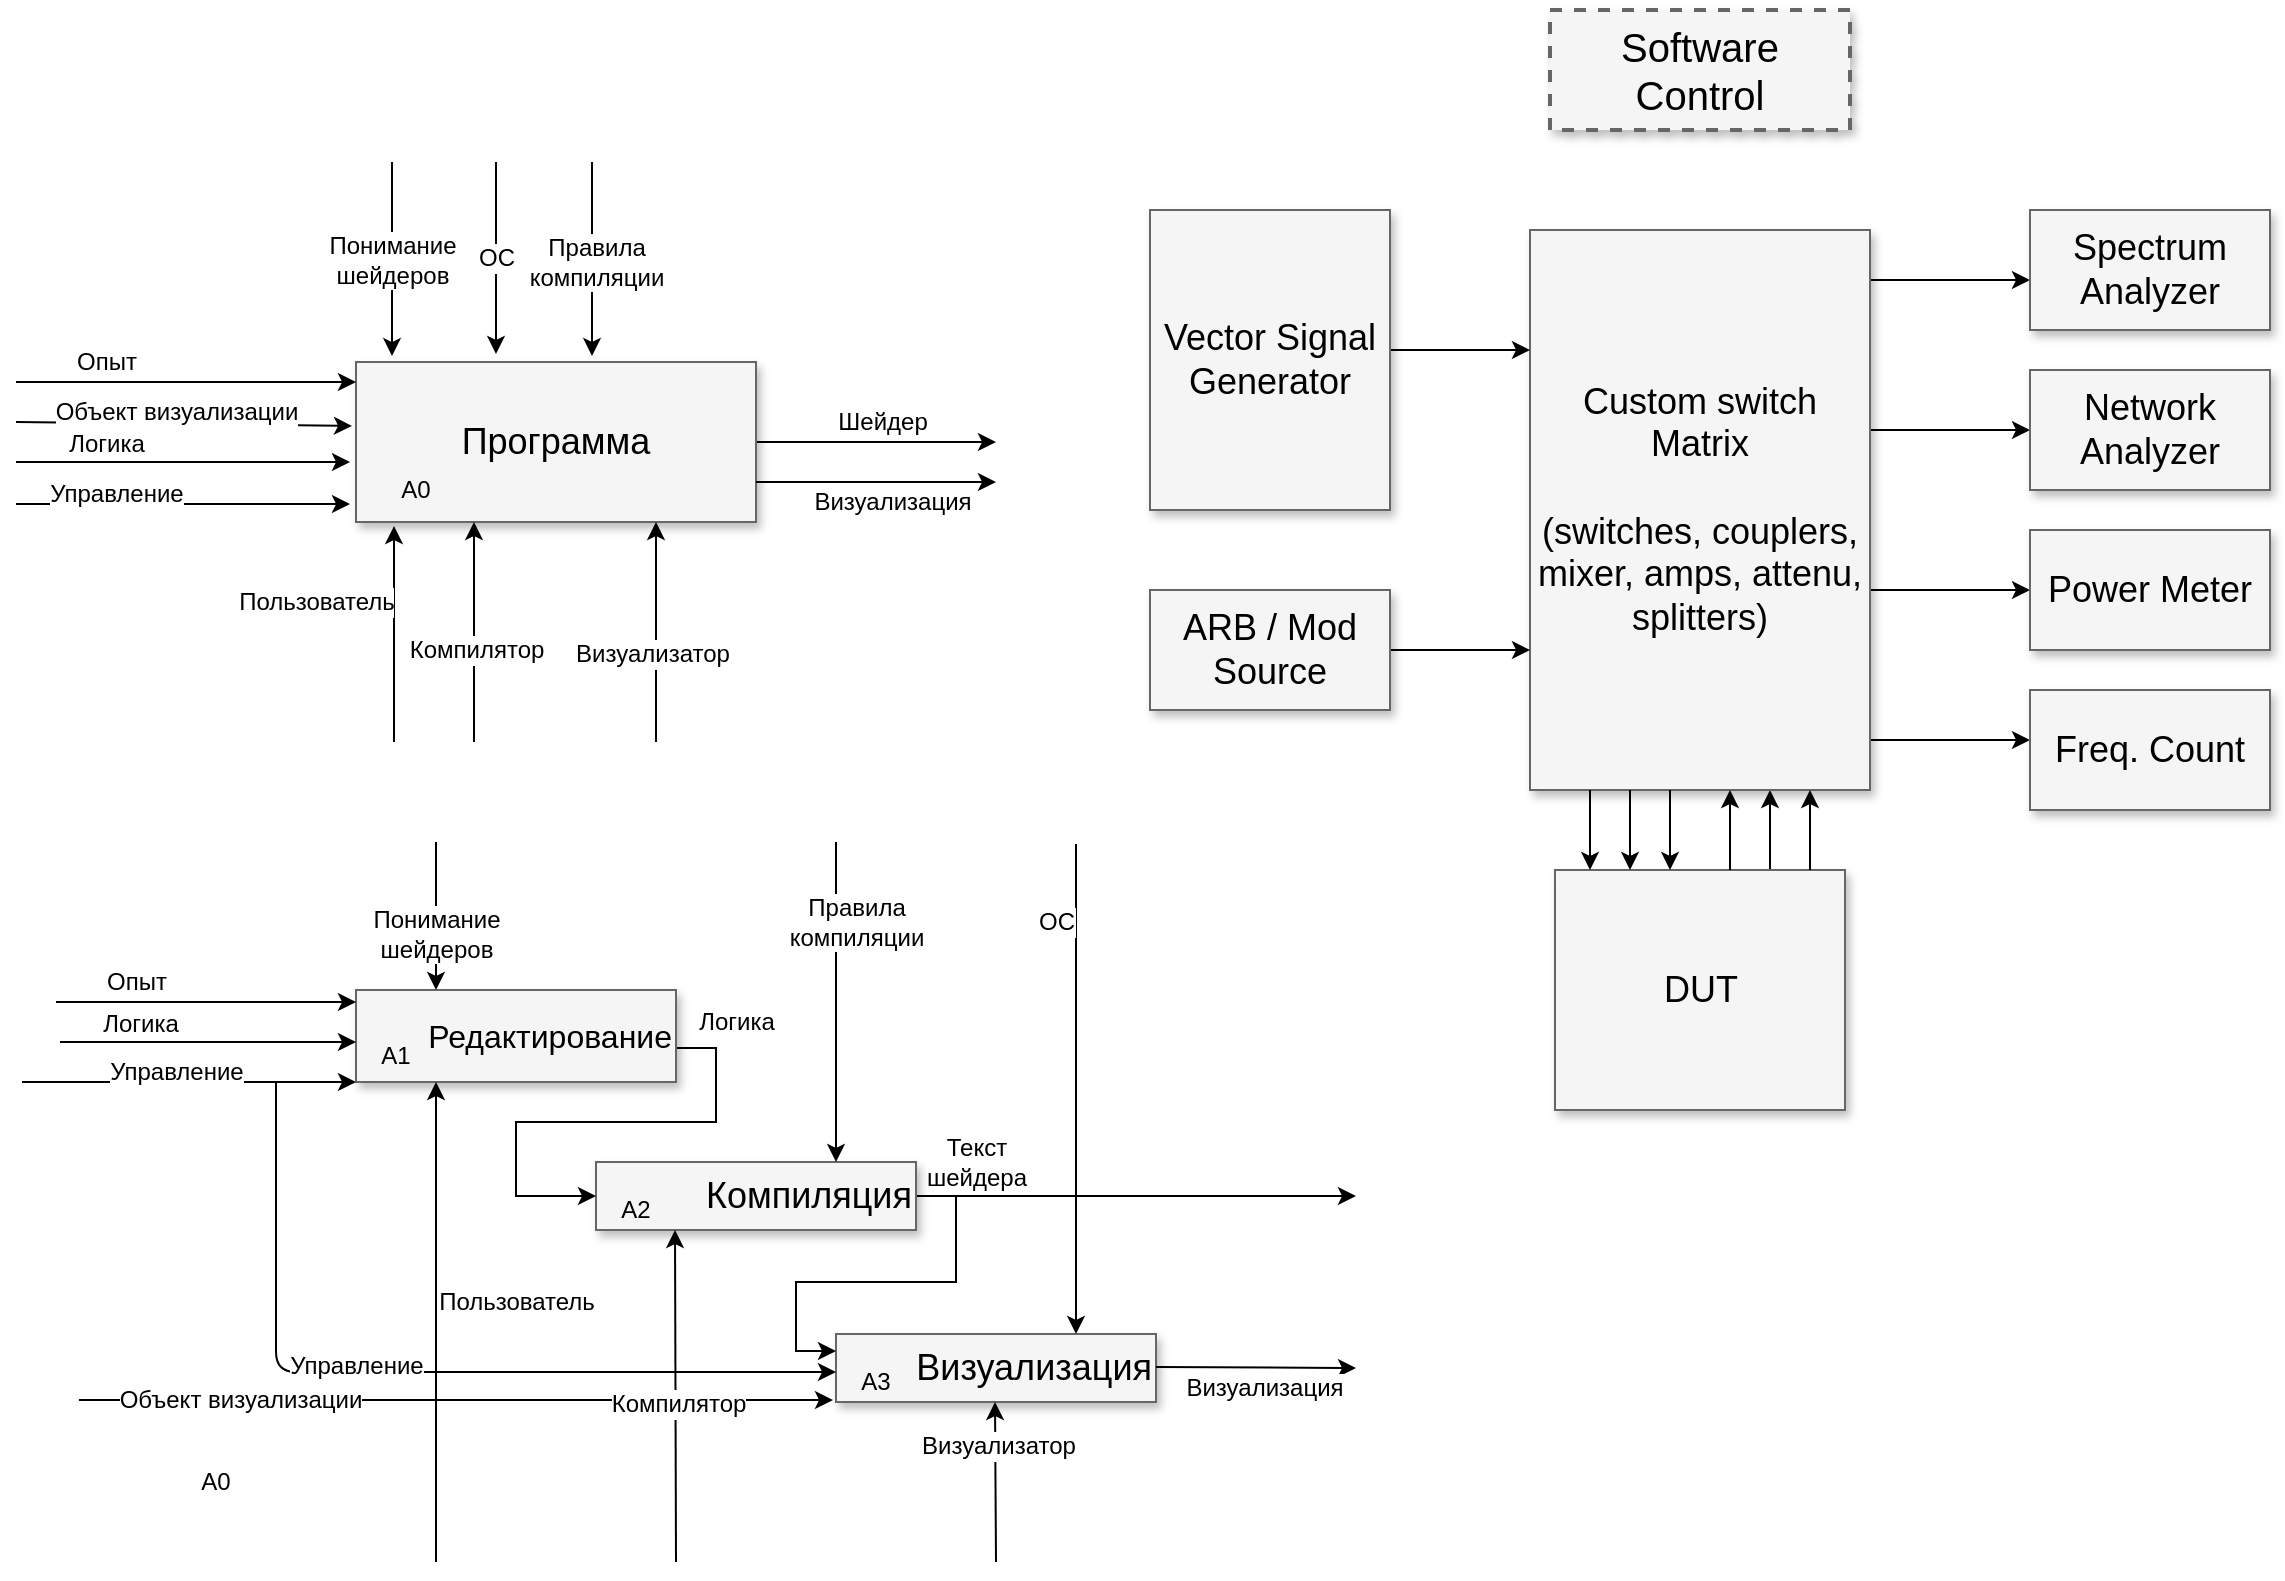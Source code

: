 <mxfile version="10.6.9" type="device"><diagram name="Page-1" id="90a13364-a465-7bf4-72fc-28e22215d7a0"><mxGraphModel dx="962" dy="606" grid="1" gridSize="10" guides="1" tooltips="1" connect="1" arrows="1" fold="1" page="1" pageScale="1.5" pageWidth="1169" pageHeight="826" background="#ffffff" math="0" shadow="0"><root><mxCell id="0" style=";html=1;"/><mxCell id="1" style=";html=1;" parent="0"/><mxCell id="3a17f1ce550125da-1" value="Software Control" style="whiteSpace=wrap;html=1;shadow=1;fontSize=20;fillColor=#f5f5f5;strokeColor=#666666;strokeWidth=2;dashed=1;" parent="1" vertex="1"><mxGeometry x="797" y="344" width="150" height="60" as="geometry"/></mxCell><mxCell id="3a17f1ce550125da-13" style="edgeStyle=elbowEdgeStyle;rounded=0;html=1;startArrow=none;startFill=0;jettySize=auto;orthogonalLoop=1;fontSize=18;elbow=vertical;" parent="1" source="3a17f1ce550125da-2" target="3a17f1ce550125da-4" edge="1"><mxGeometry relative="1" as="geometry"/></mxCell><mxCell id="3a17f1ce550125da-14" style="edgeStyle=elbowEdgeStyle;rounded=0;html=1;startArrow=none;startFill=0;jettySize=auto;orthogonalLoop=1;fontSize=18;elbow=vertical;" parent="1" source="3a17f1ce550125da-2" target="3a17f1ce550125da-5" edge="1"><mxGeometry relative="1" as="geometry"/></mxCell><mxCell id="3a17f1ce550125da-15" style="edgeStyle=elbowEdgeStyle;rounded=0;html=1;startArrow=none;startFill=0;jettySize=auto;orthogonalLoop=1;fontSize=18;elbow=vertical;" parent="1" source="3a17f1ce550125da-2" target="3a17f1ce550125da-6" edge="1"><mxGeometry relative="1" as="geometry"/></mxCell><mxCell id="3a17f1ce550125da-16" style="edgeStyle=elbowEdgeStyle;rounded=0;html=1;startArrow=none;startFill=0;jettySize=auto;orthogonalLoop=1;fontSize=18;elbow=vertical;" parent="1" source="3a17f1ce550125da-2" target="3a17f1ce550125da-7" edge="1"><mxGeometry relative="1" as="geometry"/></mxCell><mxCell id="3a17f1ce550125da-17" style="edgeStyle=elbowEdgeStyle;rounded=0;html=1;startArrow=none;startFill=0;jettySize=auto;orthogonalLoop=1;fontSize=18;" parent="1" source="3a17f1ce550125da-10" target="3a17f1ce550125da-2" edge="1"><mxGeometry relative="1" as="geometry"><Array as="points"><mxPoint x="907" y="754"/></Array></mxGeometry></mxCell><mxCell id="3a17f1ce550125da-2" value="Custom switch Matrix&lt;div&gt;&lt;br&gt;&lt;/div&gt;&lt;div&gt;(switches, couplers, mixer, amps, attenu, splitters)&lt;/div&gt;" style="whiteSpace=wrap;html=1;shadow=1;fontSize=18;fillColor=#f5f5f5;strokeColor=#666666;" parent="1" vertex="1"><mxGeometry x="787" y="454" width="170" height="280" as="geometry"/></mxCell><mxCell id="3a17f1ce550125da-4" value="Spectrum Analyzer" style="whiteSpace=wrap;html=1;shadow=1;fontSize=18;fillColor=#f5f5f5;strokeColor=#666666;" parent="1" vertex="1"><mxGeometry x="1037" y="444" width="120" height="60" as="geometry"/></mxCell><mxCell id="3a17f1ce550125da-5" value="Network Analyzer" style="whiteSpace=wrap;html=1;shadow=1;fontSize=18;fillColor=#f5f5f5;strokeColor=#666666;" parent="1" vertex="1"><mxGeometry x="1037" y="524" width="120" height="60" as="geometry"/></mxCell><mxCell id="3a17f1ce550125da-6" value="Power Meter" style="whiteSpace=wrap;html=1;shadow=1;fontSize=18;fillColor=#f5f5f5;strokeColor=#666666;" parent="1" vertex="1"><mxGeometry x="1037" y="604" width="120" height="60" as="geometry"/></mxCell><mxCell id="3a17f1ce550125da-7" value="Freq. Count" style="whiteSpace=wrap;html=1;shadow=1;fontSize=18;fillColor=#f5f5f5;strokeColor=#666666;" parent="1" vertex="1"><mxGeometry x="1037" y="684" width="120" height="60" as="geometry"/></mxCell><mxCell id="3a17f1ce550125da-20" style="edgeStyle=elbowEdgeStyle;rounded=0;html=1;startArrow=none;startFill=0;jettySize=auto;orthogonalLoop=1;fontSize=18;elbow=vertical;" parent="1" source="3a17f1ce550125da-8" target="3a17f1ce550125da-2" edge="1"><mxGeometry relative="1" as="geometry"><Array as="points"><mxPoint x="757" y="514"/></Array></mxGeometry></mxCell><mxCell id="3a17f1ce550125da-8" value="Vector Signal Generator" style="whiteSpace=wrap;html=1;shadow=1;fontSize=18;fillColor=#f5f5f5;strokeColor=#666666;" parent="1" vertex="1"><mxGeometry x="597" y="444" width="120" height="150" as="geometry"/></mxCell><mxCell id="3a17f1ce550125da-21" style="edgeStyle=elbowEdgeStyle;rounded=0;html=1;startArrow=none;startFill=0;jettySize=auto;orthogonalLoop=1;fontSize=18;elbow=vertical;" parent="1" source="3a17f1ce550125da-9" target="3a17f1ce550125da-2" edge="1"><mxGeometry relative="1" as="geometry"/></mxCell><mxCell id="3a17f1ce550125da-9" value="ARB / Mod Source" style="whiteSpace=wrap;html=1;shadow=1;fontSize=18;fillColor=#f5f5f5;strokeColor=#666666;" parent="1" vertex="1"><mxGeometry x="597" y="634" width="120" height="60" as="geometry"/></mxCell><mxCell id="3a17f1ce550125da-10" value="DUT" style="whiteSpace=wrap;html=1;shadow=1;fontSize=18;fillColor=#f5f5f5;strokeColor=#666666;" parent="1" vertex="1"><mxGeometry x="799.5" y="774" width="145" height="120" as="geometry"/></mxCell><mxCell id="3a17f1ce550125da-11" value="&lt;div style=&quot;text-align: right&quot;&gt;&lt;span&gt;Визуализация&lt;/span&gt;&lt;/div&gt;" style="whiteSpace=wrap;html=1;shadow=1;fontSize=18;fillColor=#f5f5f5;strokeColor=#666666;align=right;" parent="1" vertex="1"><mxGeometry x="440" y="1006" width="160" height="34" as="geometry"/></mxCell><mxCell id="3a17f1ce550125da-22" style="edgeStyle=elbowEdgeStyle;rounded=0;html=1;startArrow=none;startFill=0;jettySize=auto;orthogonalLoop=1;fontSize=18;" parent="1" source="3a17f1ce550125da-10" target="3a17f1ce550125da-2" edge="1"><mxGeometry relative="1" as="geometry"><mxPoint x="937" y="784" as="sourcePoint"/><mxPoint x="937" y="744" as="targetPoint"/><Array as="points"><mxPoint x="927" y="754"/><mxPoint x="907" y="754"/></Array></mxGeometry></mxCell><mxCell id="3a17f1ce550125da-23" style="edgeStyle=elbowEdgeStyle;rounded=0;html=1;startArrow=none;startFill=0;jettySize=auto;orthogonalLoop=1;fontSize=18;" parent="1" edge="1"><mxGeometry relative="1" as="geometry"><mxPoint x="887" y="774" as="sourcePoint"/><mxPoint x="887" y="734" as="targetPoint"/><Array as="points"><mxPoint x="887" y="754"/><mxPoint x="887" y="754"/></Array></mxGeometry></mxCell><mxCell id="3a17f1ce550125da-24" style="edgeStyle=elbowEdgeStyle;rounded=0;html=1;startArrow=none;startFill=0;jettySize=auto;orthogonalLoop=1;fontSize=18;" parent="1" edge="1"><mxGeometry relative="1" as="geometry"><mxPoint x="857" y="734" as="sourcePoint"/><mxPoint x="857" y="774" as="targetPoint"/><Array as="points"><mxPoint x="857" y="754"/><mxPoint x="887" y="764"/></Array></mxGeometry></mxCell><mxCell id="3a17f1ce550125da-25" style="edgeStyle=elbowEdgeStyle;rounded=0;html=1;startArrow=none;startFill=0;jettySize=auto;orthogonalLoop=1;fontSize=18;" parent="1" edge="1"><mxGeometry relative="1" as="geometry"><mxPoint x="837" y="734" as="sourcePoint"/><mxPoint x="837" y="774" as="targetPoint"/><Array as="points"><mxPoint x="837" y="754"/><mxPoint x="867" y="764"/></Array></mxGeometry></mxCell><mxCell id="3a17f1ce550125da-26" style="edgeStyle=elbowEdgeStyle;rounded=0;html=1;startArrow=none;startFill=0;jettySize=auto;orthogonalLoop=1;fontSize=18;" parent="1" edge="1"><mxGeometry relative="1" as="geometry"><mxPoint x="817" y="734" as="sourcePoint"/><mxPoint x="817" y="774" as="targetPoint"/><Array as="points"><mxPoint x="817" y="754"/><mxPoint x="847" y="764"/></Array></mxGeometry></mxCell><mxCell id="W2AYkcxnmY_7rJeoMywn-18" style="edgeStyle=orthogonalEdgeStyle;rounded=0;orthogonalLoop=1;jettySize=auto;html=1;exitX=1;exitY=0.5;exitDx=0;exitDy=0;" edge="1" parent="1" source="W2AYkcxnmY_7rJeoMywn-12"><mxGeometry relative="1" as="geometry"><mxPoint x="520" y="560" as="targetPoint"/></mxGeometry></mxCell><mxCell id="W2AYkcxnmY_7rJeoMywn-19" value="Шейдер&lt;br&gt;" style="text;html=1;resizable=0;points=[];align=center;verticalAlign=middle;labelBackgroundColor=#ffffff;" vertex="1" connectable="0" parent="W2AYkcxnmY_7rJeoMywn-18"><mxGeometry x="-0.271" y="2" relative="1" as="geometry"><mxPoint x="19" y="-8" as="offset"/></mxGeometry></mxCell><mxCell id="W2AYkcxnmY_7rJeoMywn-12" value="Программа" style="whiteSpace=wrap;html=1;shadow=1;fontSize=18;fillColor=#f5f5f5;strokeColor=#666666;" vertex="1" parent="1"><mxGeometry x="200" y="520" width="200" height="80" as="geometry"/></mxCell><mxCell id="W2AYkcxnmY_7rJeoMywn-14" value="" style="endArrow=classic;html=1;entryX=0;entryY=0.25;entryDx=0;entryDy=0;" edge="1" parent="1"><mxGeometry width="50" height="50" relative="1" as="geometry"><mxPoint x="30" y="530" as="sourcePoint"/><mxPoint x="200" y="530" as="targetPoint"/></mxGeometry></mxCell><mxCell id="W2AYkcxnmY_7rJeoMywn-16" value="Опыт" style="text;html=1;resizable=0;points=[];align=center;verticalAlign=middle;labelBackgroundColor=#ffffff;" vertex="1" connectable="0" parent="W2AYkcxnmY_7rJeoMywn-14"><mxGeometry x="-0.493" y="-1" relative="1" as="geometry"><mxPoint x="2" y="-11" as="offset"/></mxGeometry></mxCell><mxCell id="W2AYkcxnmY_7rJeoMywn-20" value="" style="endArrow=classic;html=1;entryX=0.095;entryY=1.025;entryDx=0;entryDy=0;entryPerimeter=0;" edge="1" parent="1" target="W2AYkcxnmY_7rJeoMywn-12"><mxGeometry width="50" height="50" relative="1" as="geometry"><mxPoint x="219" y="710" as="sourcePoint"/><mxPoint x="300" y="740" as="targetPoint"/></mxGeometry></mxCell><mxCell id="W2AYkcxnmY_7rJeoMywn-21" value="Пользователь" style="text;html=1;resizable=0;points=[];align=center;verticalAlign=middle;labelBackgroundColor=#ffffff;" vertex="1" connectable="0" parent="W2AYkcxnmY_7rJeoMywn-20"><mxGeometry x="-0.383" y="1" relative="1" as="geometry"><mxPoint x="-38" y="-37" as="offset"/></mxGeometry></mxCell><mxCell id="W2AYkcxnmY_7rJeoMywn-22" value="" style="endArrow=classic;html=1;entryX=0.09;entryY=-0.037;entryDx=0;entryDy=0;entryPerimeter=0;" edge="1" parent="1" target="W2AYkcxnmY_7rJeoMywn-12"><mxGeometry width="50" height="50" relative="1" as="geometry"><mxPoint x="218" y="420" as="sourcePoint"/><mxPoint x="290" y="390" as="targetPoint"/></mxGeometry></mxCell><mxCell id="W2AYkcxnmY_7rJeoMywn-23" value="Понимание&lt;br&gt;шейдеров&lt;br&gt;" style="text;html=1;resizable=0;points=[];align=center;verticalAlign=middle;labelBackgroundColor=#ffffff;" vertex="1" connectable="0" parent="W2AYkcxnmY_7rJeoMywn-22"><mxGeometry x="0.289" y="-1" relative="1" as="geometry"><mxPoint x="1" y="-14" as="offset"/></mxGeometry></mxCell><mxCell id="W2AYkcxnmY_7rJeoMywn-24" value="" style="endArrow=classic;html=1;" edge="1" parent="1"><mxGeometry width="50" height="50" relative="1" as="geometry"><mxPoint x="30" y="570" as="sourcePoint"/><mxPoint x="197" y="570" as="targetPoint"/></mxGeometry></mxCell><mxCell id="W2AYkcxnmY_7rJeoMywn-25" value="Логика&lt;br&gt;" style="text;html=1;resizable=0;points=[];align=center;verticalAlign=middle;labelBackgroundColor=#ffffff;" vertex="1" connectable="0" parent="W2AYkcxnmY_7rJeoMywn-24"><mxGeometry x="-0.514" relative="1" as="geometry"><mxPoint x="4" y="-9.5" as="offset"/></mxGeometry></mxCell><mxCell id="W2AYkcxnmY_7rJeoMywn-26" value="" style="endArrow=classic;html=1;" edge="1" parent="1"><mxGeometry width="50" height="50" relative="1" as="geometry"><mxPoint x="270" y="420" as="sourcePoint"/><mxPoint x="270" y="516" as="targetPoint"/></mxGeometry></mxCell><mxCell id="W2AYkcxnmY_7rJeoMywn-27" value="ОС&lt;br&gt;" style="text;html=1;resizable=0;points=[];align=center;verticalAlign=middle;labelBackgroundColor=#ffffff;" vertex="1" connectable="0" parent="W2AYkcxnmY_7rJeoMywn-26"><mxGeometry x="0.244" relative="1" as="geometry"><mxPoint y="-12" as="offset"/></mxGeometry></mxCell><mxCell id="W2AYkcxnmY_7rJeoMywn-43" style="edgeStyle=orthogonalEdgeStyle;rounded=0;orthogonalLoop=1;jettySize=auto;html=1;exitX=1;exitY=0.5;exitDx=0;exitDy=0;entryX=0;entryY=0.25;entryDx=0;entryDy=0;" edge="1" parent="1" source="W2AYkcxnmY_7rJeoMywn-29" target="3a17f1ce550125da-11"><mxGeometry relative="1" as="geometry"/></mxCell><mxCell id="W2AYkcxnmY_7rJeoMywn-50" value="Текст&lt;br&gt;шейдера&lt;br&gt;" style="text;html=1;resizable=0;points=[];align=center;verticalAlign=middle;labelBackgroundColor=#ffffff;" vertex="1" connectable="0" parent="W2AYkcxnmY_7rJeoMywn-43"><mxGeometry x="-0.798" y="-8" relative="1" as="geometry"><mxPoint x="18" y="-17" as="offset"/></mxGeometry></mxCell><mxCell id="W2AYkcxnmY_7rJeoMywn-53" style="edgeStyle=orthogonalEdgeStyle;rounded=0;orthogonalLoop=1;jettySize=auto;html=1;exitX=1;exitY=0.5;exitDx=0;exitDy=0;" edge="1" parent="1" source="W2AYkcxnmY_7rJeoMywn-29"><mxGeometry relative="1" as="geometry"><mxPoint x="700" y="937" as="targetPoint"/></mxGeometry></mxCell><mxCell id="W2AYkcxnmY_7rJeoMywn-29" value="Компиляция" style="whiteSpace=wrap;html=1;shadow=1;fontSize=18;fillColor=#f5f5f5;strokeColor=#666666;align=right;" vertex="1" parent="1"><mxGeometry x="320" y="920" width="160" height="34" as="geometry"/></mxCell><mxCell id="W2AYkcxnmY_7rJeoMywn-42" style="edgeStyle=orthogonalEdgeStyle;rounded=0;orthogonalLoop=1;jettySize=auto;html=1;entryX=0;entryY=0.5;entryDx=0;entryDy=0;" edge="1" parent="1" source="W2AYkcxnmY_7rJeoMywn-30" target="W2AYkcxnmY_7rJeoMywn-29"><mxGeometry relative="1" as="geometry"><Array as="points"><mxPoint x="380" y="863"/><mxPoint x="380" y="900"/><mxPoint x="280" y="900"/><mxPoint x="280" y="937"/></Array></mxGeometry></mxCell><mxCell id="W2AYkcxnmY_7rJeoMywn-44" value="Логика" style="text;html=1;resizable=0;points=[];align=center;verticalAlign=middle;labelBackgroundColor=#ffffff;" vertex="1" connectable="0" parent="W2AYkcxnmY_7rJeoMywn-42"><mxGeometry x="-0.573" y="-1" relative="1" as="geometry"><mxPoint x="11" y="-43" as="offset"/></mxGeometry></mxCell><mxCell id="W2AYkcxnmY_7rJeoMywn-30" value="Редактирование" style="whiteSpace=wrap;html=1;shadow=1;fontSize=16;fillColor=#f5f5f5;strokeColor=#666666;align=right;" vertex="1" parent="1"><mxGeometry x="200" y="834" width="160" height="46" as="geometry"/></mxCell><mxCell id="W2AYkcxnmY_7rJeoMywn-31" value="" style="endArrow=classic;html=1;entryX=0;entryY=0.25;entryDx=0;entryDy=0;" edge="1" parent="1"><mxGeometry width="50" height="50" relative="1" as="geometry"><mxPoint x="50" y="840" as="sourcePoint"/><mxPoint x="200" y="840" as="targetPoint"/></mxGeometry></mxCell><mxCell id="W2AYkcxnmY_7rJeoMywn-32" value="Опыт" style="text;html=1;resizable=0;points=[];align=center;verticalAlign=middle;labelBackgroundColor=#ffffff;" vertex="1" connectable="0" parent="W2AYkcxnmY_7rJeoMywn-31"><mxGeometry x="-0.493" y="-1" relative="1" as="geometry"><mxPoint x="2" y="-11" as="offset"/></mxGeometry></mxCell><mxCell id="W2AYkcxnmY_7rJeoMywn-33" value="" style="endArrow=classic;html=1;entryX=-0.017;entryY=0.85;entryDx=0;entryDy=0;entryPerimeter=0;" edge="1" parent="1"><mxGeometry width="50" height="50" relative="1" as="geometry"><mxPoint x="52" y="860" as="sourcePoint"/><mxPoint x="200" y="860" as="targetPoint"/></mxGeometry></mxCell><mxCell id="W2AYkcxnmY_7rJeoMywn-34" value="Логика&lt;br&gt;" style="text;html=1;resizable=0;points=[];align=center;verticalAlign=middle;labelBackgroundColor=#ffffff;" vertex="1" connectable="0" parent="W2AYkcxnmY_7rJeoMywn-33"><mxGeometry x="-0.514" relative="1" as="geometry"><mxPoint x="4" y="-9.5" as="offset"/></mxGeometry></mxCell><mxCell id="W2AYkcxnmY_7rJeoMywn-35" value="" style="endArrow=classic;html=1;" edge="1" parent="1"><mxGeometry width="50" height="50" relative="1" as="geometry"><mxPoint x="240" y="760" as="sourcePoint"/><mxPoint x="240" y="834" as="targetPoint"/></mxGeometry></mxCell><mxCell id="W2AYkcxnmY_7rJeoMywn-36" value="Понимание&lt;br&gt;шейдеров&lt;br&gt;" style="text;html=1;resizable=0;points=[];align=center;verticalAlign=middle;labelBackgroundColor=#ffffff;" vertex="1" connectable="0" parent="W2AYkcxnmY_7rJeoMywn-35"><mxGeometry x="0.289" y="-1" relative="1" as="geometry"><mxPoint x="1" y="-2" as="offset"/></mxGeometry></mxCell><mxCell id="W2AYkcxnmY_7rJeoMywn-37" value="" style="endArrow=classic;html=1;entryX=-0.01;entryY=0.4;entryDx=0;entryDy=0;entryPerimeter=0;" edge="1" parent="1" target="W2AYkcxnmY_7rJeoMywn-12"><mxGeometry width="50" height="50" relative="1" as="geometry"><mxPoint x="30" y="550" as="sourcePoint"/><mxPoint x="90" y="1060" as="targetPoint"/></mxGeometry></mxCell><mxCell id="W2AYkcxnmY_7rJeoMywn-38" value="Объект визуализации&lt;br&gt;" style="text;html=1;resizable=0;points=[];align=center;verticalAlign=middle;labelBackgroundColor=#ffffff;" vertex="1" connectable="0" parent="W2AYkcxnmY_7rJeoMywn-37"><mxGeometry x="-0.267" y="1" relative="1" as="geometry"><mxPoint x="18" y="-5" as="offset"/></mxGeometry></mxCell><mxCell id="W2AYkcxnmY_7rJeoMywn-39" value="" style="endArrow=classic;html=1;entryX=0;entryY=0.5;entryDx=0;entryDy=0;" edge="1" parent="1"><mxGeometry width="50" height="50" relative="1" as="geometry"><mxPoint x="61.5" y="1039" as="sourcePoint"/><mxPoint x="438.5" y="1039" as="targetPoint"/></mxGeometry></mxCell><mxCell id="W2AYkcxnmY_7rJeoMywn-40" value="Объект визуализации&lt;br&gt;" style="text;html=1;resizable=0;points=[];align=center;verticalAlign=middle;labelBackgroundColor=#ffffff;" vertex="1" connectable="0" parent="W2AYkcxnmY_7rJeoMywn-39"><mxGeometry x="-0.267" y="1" relative="1" as="geometry"><mxPoint x="-58" y="1" as="offset"/></mxGeometry></mxCell><mxCell id="W2AYkcxnmY_7rJeoMywn-46" value="" style="endArrow=classic;html=1;" edge="1" parent="1"><mxGeometry width="50" height="50" relative="1" as="geometry"><mxPoint x="318" y="420" as="sourcePoint"/><mxPoint x="318" y="517" as="targetPoint"/></mxGeometry></mxCell><mxCell id="W2AYkcxnmY_7rJeoMywn-47" value="Правила&lt;br&gt;компиляции&lt;br&gt;" style="text;html=1;resizable=0;points=[];align=center;verticalAlign=middle;labelBackgroundColor=#ffffff;" vertex="1" connectable="0" parent="W2AYkcxnmY_7rJeoMywn-46"><mxGeometry x="0.24" relative="1" as="geometry"><mxPoint x="2" y="-10" as="offset"/></mxGeometry></mxCell><mxCell id="W2AYkcxnmY_7rJeoMywn-48" value="" style="endArrow=classic;html=1;entryX=0.75;entryY=0;entryDx=0;entryDy=0;" edge="1" parent="1" target="W2AYkcxnmY_7rJeoMywn-29"><mxGeometry width="50" height="50" relative="1" as="geometry"><mxPoint x="440" y="760" as="sourcePoint"/><mxPoint x="328" y="527" as="targetPoint"/></mxGeometry></mxCell><mxCell id="W2AYkcxnmY_7rJeoMywn-49" value="Правила&lt;br&gt;компиляции&lt;br&gt;" style="text;html=1;resizable=0;points=[];align=center;verticalAlign=middle;labelBackgroundColor=#ffffff;" vertex="1" connectable="0" parent="W2AYkcxnmY_7rJeoMywn-48"><mxGeometry x="0.24" relative="1" as="geometry"><mxPoint x="10" y="-59" as="offset"/></mxGeometry></mxCell><mxCell id="W2AYkcxnmY_7rJeoMywn-54" value="" style="endArrow=classic;html=1;exitX=1;exitY=0.75;exitDx=0;exitDy=0;" edge="1" parent="1" source="W2AYkcxnmY_7rJeoMywn-12"><mxGeometry width="50" height="50" relative="1" as="geometry"><mxPoint x="440" y="660" as="sourcePoint"/><mxPoint x="520" y="580" as="targetPoint"/></mxGeometry></mxCell><mxCell id="W2AYkcxnmY_7rJeoMywn-55" value="Визуализация&lt;br&gt;" style="text;html=1;resizable=0;points=[];align=center;verticalAlign=middle;labelBackgroundColor=#ffffff;" vertex="1" connectable="0" parent="W2AYkcxnmY_7rJeoMywn-54"><mxGeometry x="0.375" y="-1" relative="1" as="geometry"><mxPoint x="-15" y="9" as="offset"/></mxGeometry></mxCell><mxCell id="W2AYkcxnmY_7rJeoMywn-56" value="" style="endArrow=classic;html=1;exitX=1;exitY=0.75;exitDx=0;exitDy=0;" edge="1" parent="1"><mxGeometry width="50" height="50" relative="1" as="geometry"><mxPoint x="600" y="1022.5" as="sourcePoint"/><mxPoint x="700" y="1023" as="targetPoint"/></mxGeometry></mxCell><mxCell id="W2AYkcxnmY_7rJeoMywn-57" value="Визуализация&lt;br&gt;" style="text;html=1;resizable=0;points=[];align=center;verticalAlign=middle;labelBackgroundColor=#ffffff;" vertex="1" connectable="0" parent="W2AYkcxnmY_7rJeoMywn-56"><mxGeometry x="0.375" y="-1" relative="1" as="geometry"><mxPoint x="-15" y="9" as="offset"/></mxGeometry></mxCell><mxCell id="W2AYkcxnmY_7rJeoMywn-58" value="" style="endArrow=classic;html=1;entryX=0.25;entryY=1;entryDx=0;entryDy=0;" edge="1" parent="1" target="W2AYkcxnmY_7rJeoMywn-30"><mxGeometry width="50" height="50" relative="1" as="geometry"><mxPoint x="240" y="1120" as="sourcePoint"/><mxPoint x="240" y="990" as="targetPoint"/></mxGeometry></mxCell><mxCell id="W2AYkcxnmY_7rJeoMywn-59" value="Пользователь" style="text;html=1;resizable=0;points=[];align=center;verticalAlign=middle;labelBackgroundColor=#ffffff;" vertex="1" connectable="0" parent="W2AYkcxnmY_7rJeoMywn-58"><mxGeometry x="-0.383" y="1" relative="1" as="geometry"><mxPoint x="41" y="-56" as="offset"/></mxGeometry></mxCell><mxCell id="W2AYkcxnmY_7rJeoMywn-60" value="" style="endArrow=classic;html=1;entryX=0.295;entryY=1;entryDx=0;entryDy=0;entryPerimeter=0;" edge="1" parent="1" target="W2AYkcxnmY_7rJeoMywn-12"><mxGeometry width="50" height="50" relative="1" as="geometry"><mxPoint x="259" y="710" as="sourcePoint"/><mxPoint x="370" y="630" as="targetPoint"/></mxGeometry></mxCell><mxCell id="W2AYkcxnmY_7rJeoMywn-61" value="Компилятор&lt;br&gt;" style="text;html=1;resizable=0;points=[];align=center;verticalAlign=middle;labelBackgroundColor=#ffffff;" vertex="1" connectable="0" parent="W2AYkcxnmY_7rJeoMywn-60"><mxGeometry x="0.182" relative="1" as="geometry"><mxPoint x="1" y="19" as="offset"/></mxGeometry></mxCell><mxCell id="W2AYkcxnmY_7rJeoMywn-62" value="" style="endArrow=classic;html=1;entryX=0.75;entryY=1;entryDx=0;entryDy=0;" edge="1" parent="1" target="W2AYkcxnmY_7rJeoMywn-12"><mxGeometry width="50" height="50" relative="1" as="geometry"><mxPoint x="350" y="710" as="sourcePoint"/><mxPoint x="400" y="670" as="targetPoint"/></mxGeometry></mxCell><mxCell id="W2AYkcxnmY_7rJeoMywn-63" value="Визуализатор" style="text;html=1;resizable=0;points=[];align=center;verticalAlign=middle;labelBackgroundColor=#ffffff;" vertex="1" connectable="0" parent="W2AYkcxnmY_7rJeoMywn-62"><mxGeometry x="-0.2" y="2" relative="1" as="geometry"><mxPoint as="offset"/></mxGeometry></mxCell><mxCell id="W2AYkcxnmY_7rJeoMywn-64" value="" style="endArrow=classic;html=1;entryX=0.295;entryY=1;entryDx=0;entryDy=0;entryPerimeter=0;" edge="1" parent="1"><mxGeometry width="50" height="50" relative="1" as="geometry"><mxPoint x="360" y="1120" as="sourcePoint"/><mxPoint x="359.5" y="954" as="targetPoint"/></mxGeometry></mxCell><mxCell id="W2AYkcxnmY_7rJeoMywn-65" value="Компилятор&lt;br&gt;" style="text;html=1;resizable=0;points=[];align=center;verticalAlign=middle;labelBackgroundColor=#ffffff;" vertex="1" connectable="0" parent="W2AYkcxnmY_7rJeoMywn-64"><mxGeometry x="0.182" relative="1" as="geometry"><mxPoint x="1" y="19" as="offset"/></mxGeometry></mxCell><mxCell id="W2AYkcxnmY_7rJeoMywn-66" value="" style="endArrow=classic;html=1;entryX=0.75;entryY=1;entryDx=0;entryDy=0;" edge="1" parent="1"><mxGeometry width="50" height="50" relative="1" as="geometry"><mxPoint x="520" y="1120" as="sourcePoint"/><mxPoint x="519.5" y="1040" as="targetPoint"/></mxGeometry></mxCell><mxCell id="W2AYkcxnmY_7rJeoMywn-67" value="Визуализатор" style="text;html=1;resizable=0;points=[];align=center;verticalAlign=middle;labelBackgroundColor=#ffffff;" vertex="1" connectable="0" parent="W2AYkcxnmY_7rJeoMywn-66"><mxGeometry x="-0.2" y="2" relative="1" as="geometry"><mxPoint x="2.5" y="-26" as="offset"/></mxGeometry></mxCell><mxCell id="W2AYkcxnmY_7rJeoMywn-68" value="A0" style="text;html=1;strokeColor=none;fillColor=none;align=center;verticalAlign=middle;whiteSpace=wrap;rounded=0;" vertex="1" parent="1"><mxGeometry x="110" y="1070" width="40" height="20" as="geometry"/></mxCell><mxCell id="W2AYkcxnmY_7rJeoMywn-69" value="А0" style="text;html=1;strokeColor=none;fillColor=none;align=center;verticalAlign=middle;whiteSpace=wrap;rounded=0;" vertex="1" parent="1"><mxGeometry x="210" y="574" width="40" height="20" as="geometry"/></mxCell><mxCell id="W2AYkcxnmY_7rJeoMywn-73" value="A1" style="text;html=1;strokeColor=none;fillColor=none;align=center;verticalAlign=middle;whiteSpace=wrap;rounded=0;" vertex="1" parent="1"><mxGeometry x="200" y="857" width="40" height="20" as="geometry"/></mxCell><mxCell id="W2AYkcxnmY_7rJeoMywn-74" value="A2" style="text;html=1;strokeColor=none;fillColor=none;align=center;verticalAlign=middle;whiteSpace=wrap;rounded=0;" vertex="1" parent="1"><mxGeometry x="320" y="934" width="40" height="20" as="geometry"/></mxCell><mxCell id="W2AYkcxnmY_7rJeoMywn-75" value="A3" style="text;html=1;strokeColor=none;fillColor=none;align=center;verticalAlign=middle;whiteSpace=wrap;rounded=0;" vertex="1" parent="1"><mxGeometry x="440" y="1020" width="40" height="20" as="geometry"/></mxCell><mxCell id="W2AYkcxnmY_7rJeoMywn-77" value="" style="endArrow=classic;html=1;fontSize=16;entryX=-0.015;entryY=0.888;entryDx=0;entryDy=0;entryPerimeter=0;" edge="1" parent="1" target="W2AYkcxnmY_7rJeoMywn-12"><mxGeometry width="50" height="50" relative="1" as="geometry"><mxPoint x="30" y="591" as="sourcePoint"/><mxPoint x="80" y="610" as="targetPoint"/></mxGeometry></mxCell><mxCell id="W2AYkcxnmY_7rJeoMywn-78" value="&lt;font style=&quot;font-size: 12px&quot;&gt;Управление&lt;/font&gt;" style="text;html=1;resizable=0;points=[];align=center;verticalAlign=middle;labelBackgroundColor=#ffffff;fontSize=16;" vertex="1" connectable="0" parent="W2AYkcxnmY_7rJeoMywn-77"><mxGeometry x="-0.509" y="-1" relative="1" as="geometry"><mxPoint x="9" y="-8" as="offset"/></mxGeometry></mxCell><mxCell id="W2AYkcxnmY_7rJeoMywn-79" value="" style="endArrow=classic;html=1;fontSize=16;entryX=-0.015;entryY=0.888;entryDx=0;entryDy=0;entryPerimeter=0;" edge="1" parent="1"><mxGeometry width="50" height="50" relative="1" as="geometry"><mxPoint x="33" y="880" as="sourcePoint"/><mxPoint x="200" y="880" as="targetPoint"/></mxGeometry></mxCell><mxCell id="W2AYkcxnmY_7rJeoMywn-80" value="&lt;font style=&quot;font-size: 12px&quot;&gt;Управление&lt;/font&gt;" style="text;html=1;resizable=0;points=[];align=center;verticalAlign=middle;labelBackgroundColor=#ffffff;fontSize=16;" vertex="1" connectable="0" parent="W2AYkcxnmY_7rJeoMywn-79"><mxGeometry x="-0.509" y="-1" relative="1" as="geometry"><mxPoint x="36" y="-8" as="offset"/></mxGeometry></mxCell><mxCell id="W2AYkcxnmY_7rJeoMywn-81" value="" style="endArrow=classic;html=1;fontSize=16;entryX=0;entryY=0.25;entryDx=0;entryDy=0;" edge="1" parent="1" target="W2AYkcxnmY_7rJeoMywn-75"><mxGeometry width="50" height="50" relative="1" as="geometry"><mxPoint x="160" y="880" as="sourcePoint"/><mxPoint x="180" y="950" as="targetPoint"/><Array as="points"><mxPoint x="160" y="1025"/></Array></mxGeometry></mxCell><mxCell id="W2AYkcxnmY_7rJeoMywn-82" value="&lt;span style=&quot;font-size: 12px&quot;&gt;Управление&lt;/span&gt;" style="text;html=1;resizable=0;points=[];align=center;verticalAlign=middle;labelBackgroundColor=#ffffff;fontSize=16;" vertex="1" connectable="0" parent="W2AYkcxnmY_7rJeoMywn-81"><mxGeometry x="-0.326" y="55" relative="1" as="geometry"><mxPoint x="-15" y="-3.5" as="offset"/></mxGeometry></mxCell><mxCell id="W2AYkcxnmY_7rJeoMywn-83" value="" style="endArrow=classic;html=1;entryX=0.75;entryY=0;entryDx=0;entryDy=0;" edge="1" parent="1" target="3a17f1ce550125da-11"><mxGeometry width="50" height="50" relative="1" as="geometry"><mxPoint x="560" y="761" as="sourcePoint"/><mxPoint x="550" y="1000" as="targetPoint"/></mxGeometry></mxCell><mxCell id="W2AYkcxnmY_7rJeoMywn-84" value="ОС&lt;br&gt;" style="text;html=1;resizable=0;points=[];align=center;verticalAlign=middle;labelBackgroundColor=#ffffff;" vertex="1" connectable="0" parent="W2AYkcxnmY_7rJeoMywn-83"><mxGeometry x="0.244" relative="1" as="geometry"><mxPoint x="-10" y="-113.5" as="offset"/></mxGeometry></mxCell></root></mxGraphModel></diagram></mxfile>